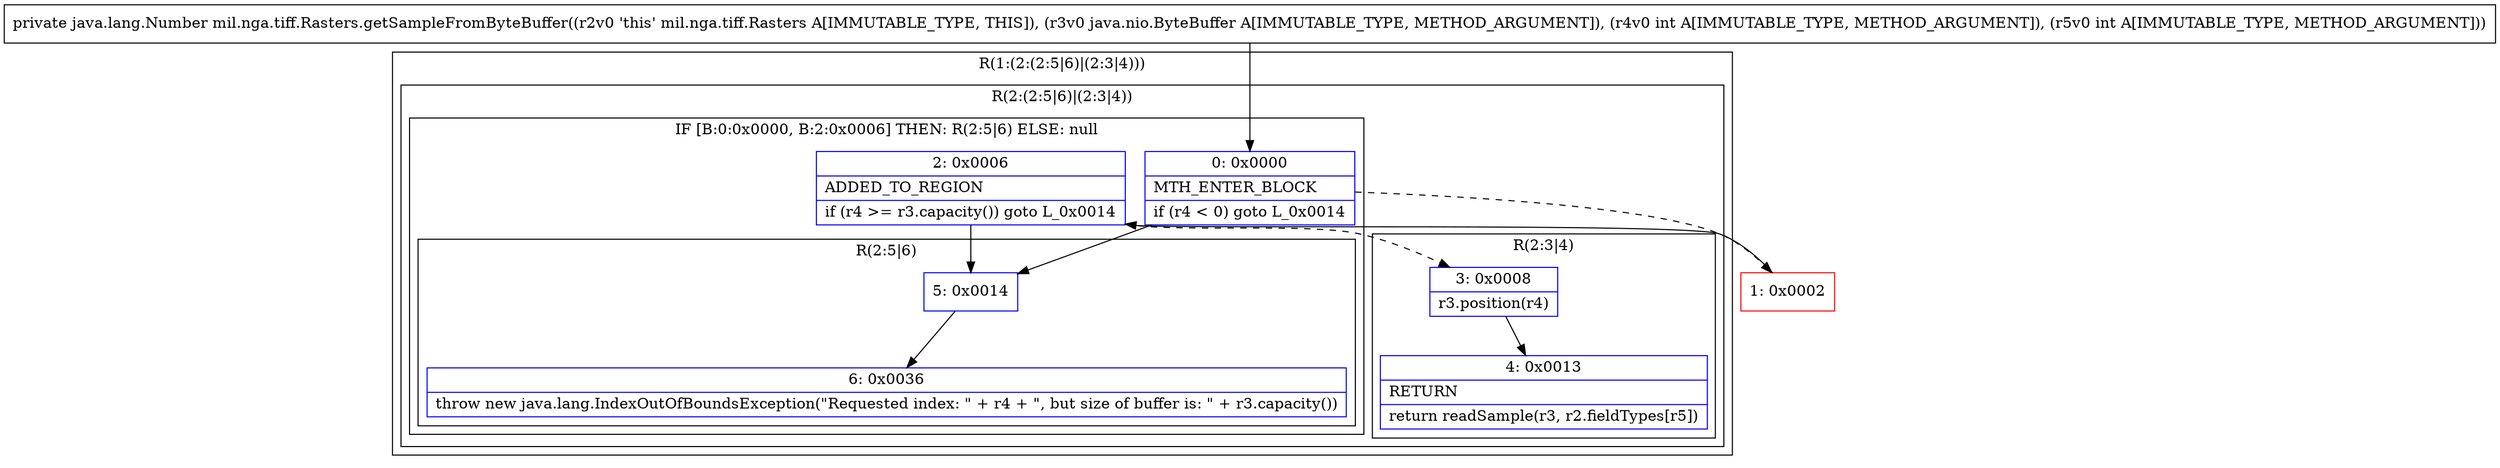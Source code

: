 digraph "CFG formil.nga.tiff.Rasters.getSampleFromByteBuffer(Ljava\/nio\/ByteBuffer;II)Ljava\/lang\/Number;" {
subgraph cluster_Region_2067923432 {
label = "R(1:(2:(2:5|6)|(2:3|4)))";
node [shape=record,color=blue];
subgraph cluster_Region_2057310780 {
label = "R(2:(2:5|6)|(2:3|4))";
node [shape=record,color=blue];
subgraph cluster_IfRegion_360357514 {
label = "IF [B:0:0x0000, B:2:0x0006] THEN: R(2:5|6) ELSE: null";
node [shape=record,color=blue];
Node_0 [shape=record,label="{0\:\ 0x0000|MTH_ENTER_BLOCK\l|if (r4 \< 0) goto L_0x0014\l}"];
Node_2 [shape=record,label="{2\:\ 0x0006|ADDED_TO_REGION\l|if (r4 \>= r3.capacity()) goto L_0x0014\l}"];
subgraph cluster_Region_386488414 {
label = "R(2:5|6)";
node [shape=record,color=blue];
Node_5 [shape=record,label="{5\:\ 0x0014}"];
Node_6 [shape=record,label="{6\:\ 0x0036|throw new java.lang.IndexOutOfBoundsException(\"Requested index: \" + r4 + \", but size of buffer is: \" + r3.capacity())\l}"];
}
}
subgraph cluster_Region_2083472918 {
label = "R(2:3|4)";
node [shape=record,color=blue];
Node_3 [shape=record,label="{3\:\ 0x0008|r3.position(r4)\l}"];
Node_4 [shape=record,label="{4\:\ 0x0013|RETURN\l|return readSample(r3, r2.fieldTypes[r5])\l}"];
}
}
}
Node_1 [shape=record,color=red,label="{1\:\ 0x0002}"];
MethodNode[shape=record,label="{private java.lang.Number mil.nga.tiff.Rasters.getSampleFromByteBuffer((r2v0 'this' mil.nga.tiff.Rasters A[IMMUTABLE_TYPE, THIS]), (r3v0 java.nio.ByteBuffer A[IMMUTABLE_TYPE, METHOD_ARGUMENT]), (r4v0 int A[IMMUTABLE_TYPE, METHOD_ARGUMENT]), (r5v0 int A[IMMUTABLE_TYPE, METHOD_ARGUMENT])) }"];
MethodNode -> Node_0;
Node_0 -> Node_1[style=dashed];
Node_0 -> Node_5;
Node_2 -> Node_3[style=dashed];
Node_2 -> Node_5;
Node_5 -> Node_6;
Node_3 -> Node_4;
Node_1 -> Node_2;
}

